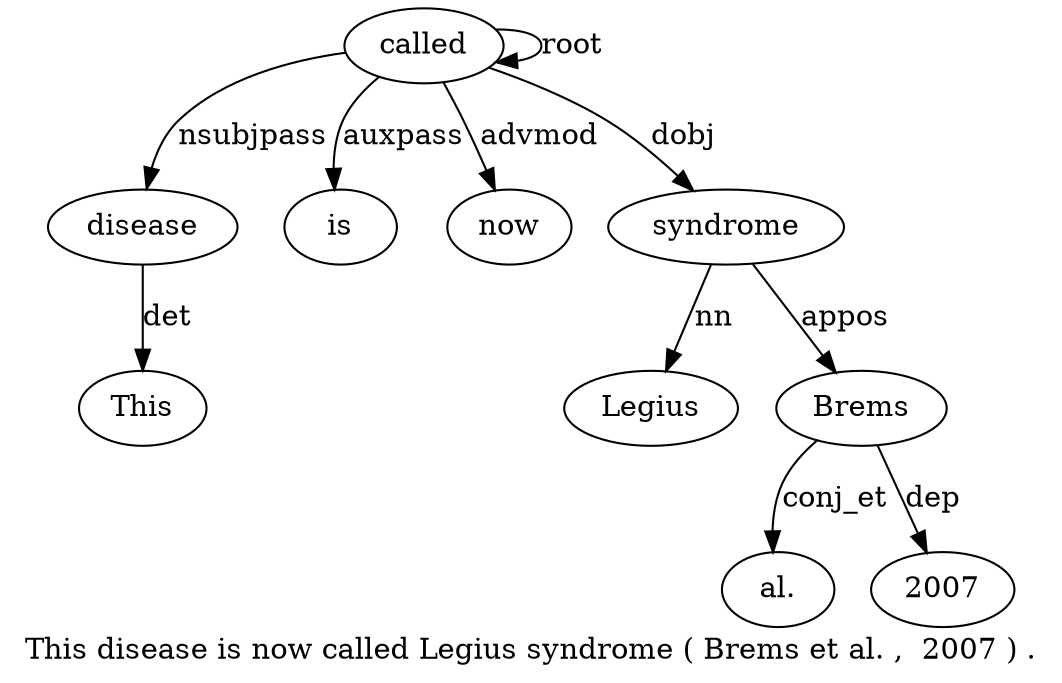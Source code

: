 digraph "This disease is now called Legius syndrome ( Brems et al. ,  2007 ) ." {
label="This disease is now called Legius syndrome ( Brems et al. ,  2007 ) .";
disease2 [style=filled, fillcolor=white, label=disease];
This1 [style=filled, fillcolor=white, label=This];
disease2 -> This1  [label=det];
called5 [style=filled, fillcolor=white, label=called];
called5 -> disease2  [label=nsubjpass];
is3 [style=filled, fillcolor=white, label=is];
called5 -> is3  [label=auxpass];
now4 [style=filled, fillcolor=white, label=now];
called5 -> now4  [label=advmod];
called5 -> called5  [label=root];
syndrome7 [style=filled, fillcolor=white, label=syndrome];
Legius6 [style=filled, fillcolor=white, label=Legius];
syndrome7 -> Legius6  [label=nn];
called5 -> syndrome7  [label=dobj];
Brems9 [style=filled, fillcolor=white, label=Brems];
syndrome7 -> Brems9  [label=appos];
"al.11" [style=filled, fillcolor=white, label="al."];
Brems9 -> "al.11"  [label=conj_et];
200713 [style=filled, fillcolor=white, label=2007];
Brems9 -> 200713  [label=dep];
}
